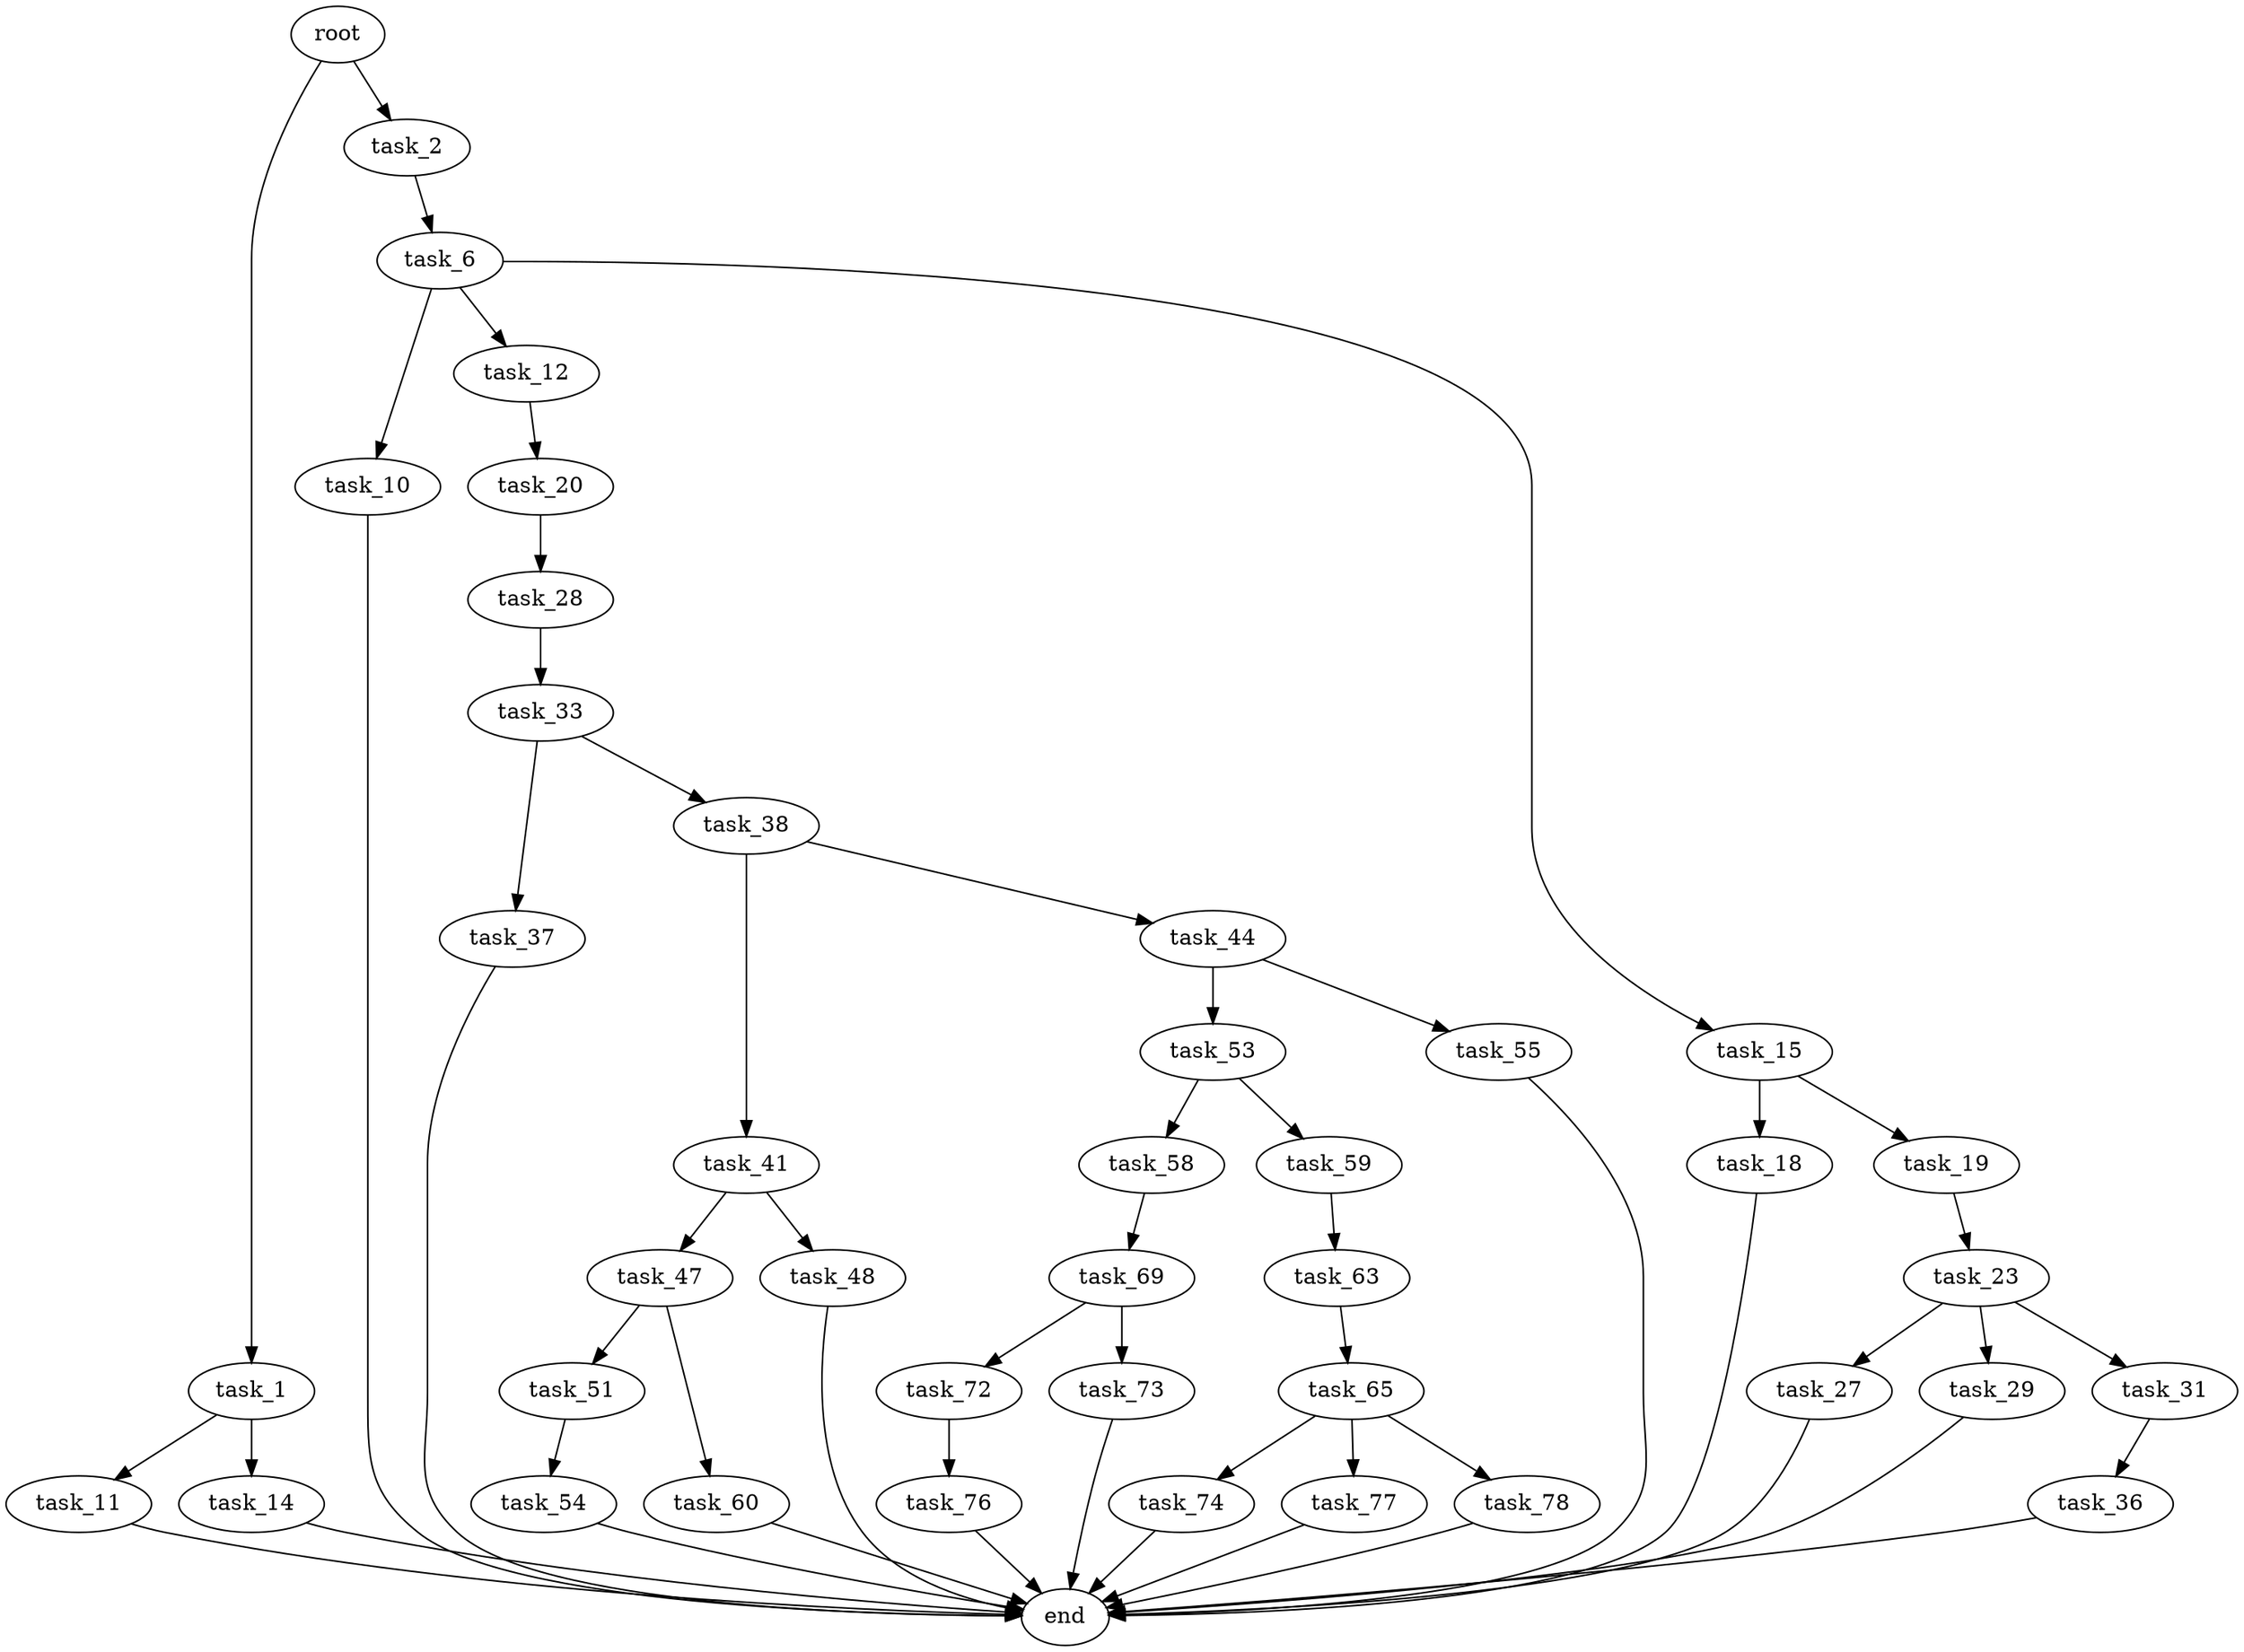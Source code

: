 digraph G {
  root [size="0.000000"];
  task_1 [size="28991029248.000000"];
  task_2 [size="2613843424.000000"];
  task_6 [size="1073741824000.000000"];
  task_10 [size="692779334544.000000"];
  task_11 [size="523041408897.000000"];
  task_12 [size="443766299552.000000"];
  task_14 [size="4572309622.000000"];
  task_15 [size="368293445632.000000"];
  task_18 [size="230011482029.000000"];
  task_19 [size="172325630835.000000"];
  task_20 [size="1073741824000.000000"];
  task_23 [size="358660898584.000000"];
  task_27 [size="301720776550.000000"];
  task_28 [size="158645244232.000000"];
  task_29 [size="1190615150.000000"];
  task_31 [size="122035062052.000000"];
  task_33 [size="961061445936.000000"];
  task_36 [size="1779441650.000000"];
  task_37 [size="435742626827.000000"];
  task_38 [size="186385938447.000000"];
  task_41 [size="37215387035.000000"];
  task_44 [size="134217728000.000000"];
  task_47 [size="231928233984.000000"];
  task_48 [size="134217728000.000000"];
  task_51 [size="14869395150.000000"];
  task_53 [size="28991029248.000000"];
  task_54 [size="68719476736.000000"];
  task_55 [size="13446363785.000000"];
  task_58 [size="6275530042.000000"];
  task_59 [size="3016842902.000000"];
  task_60 [size="8589934592.000000"];
  task_63 [size="578756022953.000000"];
  task_65 [size="68719476736.000000"];
  task_69 [size="24405351512.000000"];
  task_72 [size="68719476736.000000"];
  task_73 [size="14603395162.000000"];
  task_74 [size="787435764550.000000"];
  task_76 [size="184073508423.000000"];
  task_77 [size="28609608579.000000"];
  task_78 [size="1073741824000.000000"];
  end [size="0.000000"];

  root -> task_1 [size="1.000000"];
  root -> task_2 [size="1.000000"];
  task_1 -> task_11 [size="75497472.000000"];
  task_1 -> task_14 [size="75497472.000000"];
  task_2 -> task_6 [size="209715200.000000"];
  task_6 -> task_10 [size="838860800.000000"];
  task_6 -> task_12 [size="838860800.000000"];
  task_6 -> task_15 [size="838860800.000000"];
  task_10 -> end [size="1.000000"];
  task_11 -> end [size="1.000000"];
  task_12 -> task_20 [size="536870912.000000"];
  task_14 -> end [size="1.000000"];
  task_15 -> task_18 [size="411041792.000000"];
  task_15 -> task_19 [size="411041792.000000"];
  task_18 -> end [size="1.000000"];
  task_19 -> task_23 [size="134217728.000000"];
  task_20 -> task_28 [size="838860800.000000"];
  task_23 -> task_27 [size="411041792.000000"];
  task_23 -> task_29 [size="411041792.000000"];
  task_23 -> task_31 [size="411041792.000000"];
  task_27 -> end [size="1.000000"];
  task_28 -> task_33 [size="134217728.000000"];
  task_29 -> end [size="1.000000"];
  task_31 -> task_36 [size="536870912.000000"];
  task_33 -> task_37 [size="679477248.000000"];
  task_33 -> task_38 [size="679477248.000000"];
  task_36 -> end [size="1.000000"];
  task_37 -> end [size="1.000000"];
  task_38 -> task_41 [size="411041792.000000"];
  task_38 -> task_44 [size="411041792.000000"];
  task_41 -> task_47 [size="679477248.000000"];
  task_41 -> task_48 [size="679477248.000000"];
  task_44 -> task_53 [size="209715200.000000"];
  task_44 -> task_55 [size="209715200.000000"];
  task_47 -> task_51 [size="301989888.000000"];
  task_47 -> task_60 [size="301989888.000000"];
  task_48 -> end [size="1.000000"];
  task_51 -> task_54 [size="679477248.000000"];
  task_53 -> task_58 [size="75497472.000000"];
  task_53 -> task_59 [size="75497472.000000"];
  task_54 -> end [size="1.000000"];
  task_55 -> end [size="1.000000"];
  task_58 -> task_69 [size="411041792.000000"];
  task_59 -> task_63 [size="209715200.000000"];
  task_60 -> end [size="1.000000"];
  task_63 -> task_65 [size="679477248.000000"];
  task_65 -> task_74 [size="134217728.000000"];
  task_65 -> task_77 [size="134217728.000000"];
  task_65 -> task_78 [size="134217728.000000"];
  task_69 -> task_72 [size="75497472.000000"];
  task_69 -> task_73 [size="75497472.000000"];
  task_72 -> task_76 [size="134217728.000000"];
  task_73 -> end [size="1.000000"];
  task_74 -> end [size="1.000000"];
  task_76 -> end [size="1.000000"];
  task_77 -> end [size="1.000000"];
  task_78 -> end [size="1.000000"];
}
